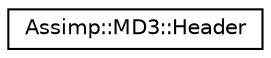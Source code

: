 digraph "Graphical Class Hierarchy"
{
  edge [fontname="Helvetica",fontsize="10",labelfontname="Helvetica",labelfontsize="10"];
  node [fontname="Helvetica",fontsize="10",shape=record];
  rankdir="LR";
  Node1 [label="Assimp::MD3::Header",height=0.2,width=0.4,color="black", fillcolor="white", style="filled",URL="$struct_assimp_1_1_m_d3_1_1_header.html",tooltip="Data structure for the MD3 main header. "];
}
